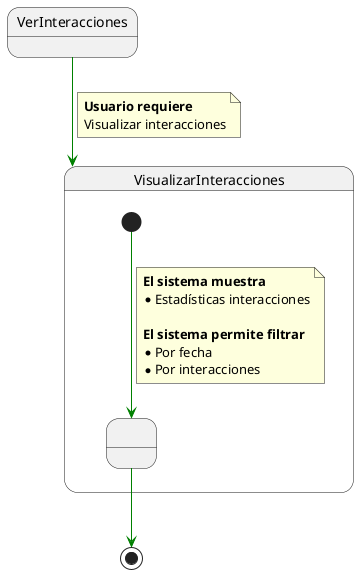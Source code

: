 @startuml VerInteracciones

State VerInteracciones


State VisualizarInteracciones{ 

  State state1 as " "

  [*] -[#green]-> state1

  note on link 
    <b>El sistema muestra
    * Estadísticas interacciones

    <b>El sistema permite filtrar
    * Por fecha
    * Por interacciones
  end note
 

} 

VerInteracciones-[#green]-> VisualizarInteracciones

note on link
 <b>Usuario requiere
 Visualizar interacciones
end note

state1 -[#green]-> [*] 


@enduml
